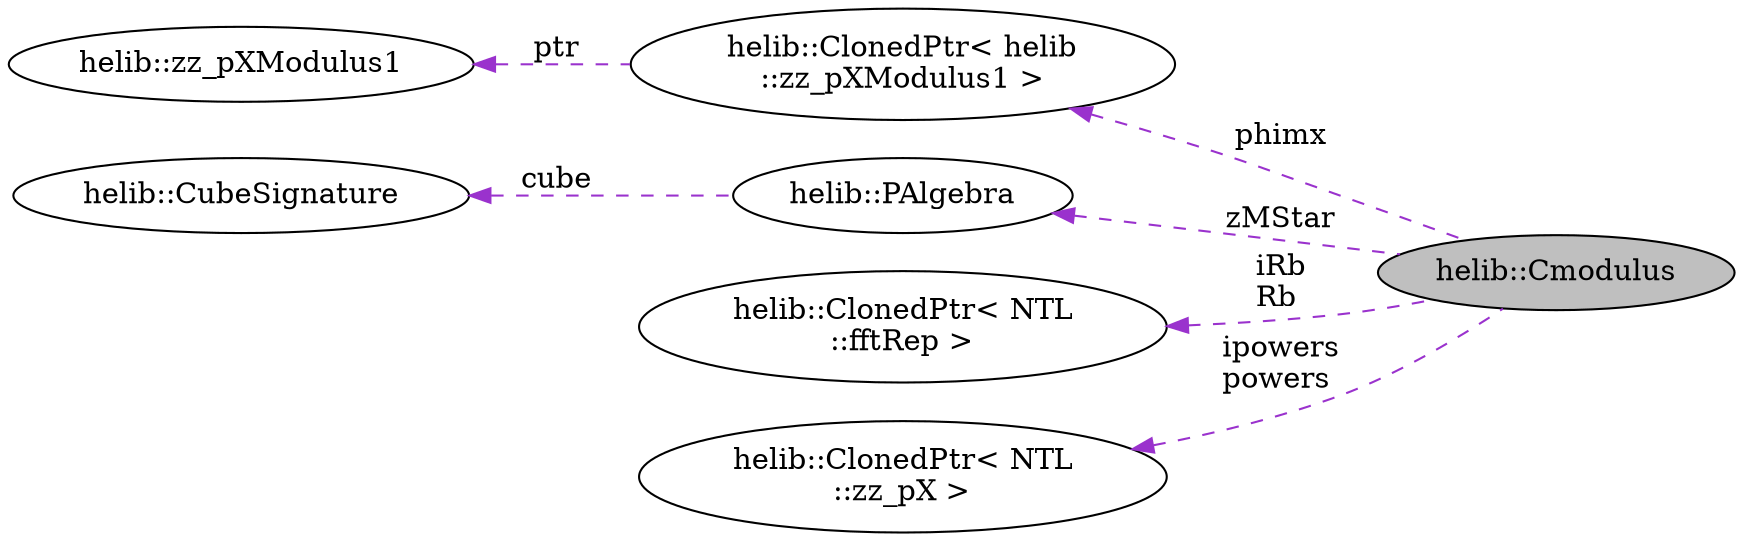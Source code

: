digraph "helib::Cmodulus"
{
  rankdir="LR";
  N1 [label="helib::Cmodulus",color="black", fillcolor="grey75", style="filled", fontcolor="black"];
  N2 -> N1 [dir="back",color="darkorchid3",style="dashed",label=" phimx" ];
  N2 [label="helib::ClonedPtr\< helib\l::zz_pXModulus1 \>",color="black", fillcolor="white", style="filled"];
  N3 -> N2 [dir="back",color="darkorchid3",style="dashed",label=" ptr" ];
  N3 [label="helib::zz_pXModulus1",color="black", fillcolor="white", style="filled",tooltip="Auxiliary classes to facilitate faster reduction mod Phi_m(X) when the input has degree less than m..."];
  N4 -> N1 [dir="back",color="darkorchid3",style="dashed",label=" zMStar" ];
  N4 [label="helib::PAlgebra",color="black", fillcolor="white", style="filled",tooltip="The structure of (Z/mZ)* /(p) "];
  N5 -> N4 [dir="back",color="darkorchid3",style="dashed",label=" cube" ];
  N5 [label="helib::CubeSignature",color="black", fillcolor="white", style="filled",tooltip="Holds a vector of dimensions for a hypercube and some additional data. "];
  N6 -> N1 [dir="back",color="darkorchid3",style="dashed",label=" iRb\nRb" ];
  N6 [label="helib::ClonedPtr\< NTL\l::fftRep \>",color="black", fillcolor="white", style="filled"];
  N7 -> N1 [dir="back",color="darkorchid3",style="dashed",label=" ipowers\npowers" ];
  N7 [label="helib::ClonedPtr\< NTL\l::zz_pX \>",color="black", fillcolor="white", style="filled"];
}
